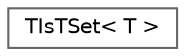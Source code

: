 digraph "Graphical Class Hierarchy"
{
 // INTERACTIVE_SVG=YES
 // LATEX_PDF_SIZE
  bgcolor="transparent";
  edge [fontname=Helvetica,fontsize=10,labelfontname=Helvetica,labelfontsize=10];
  node [fontname=Helvetica,fontsize=10,shape=box,height=0.2,width=0.4];
  rankdir="LR";
  Node0 [id="Node000000",label="TIsTSet\< T \>",height=0.2,width=0.4,color="grey40", fillcolor="white", style="filled",URL="$d4/d32/structTIsTSet.html",tooltip="Traits class which determines whether or not a type is a TSet."];
}
